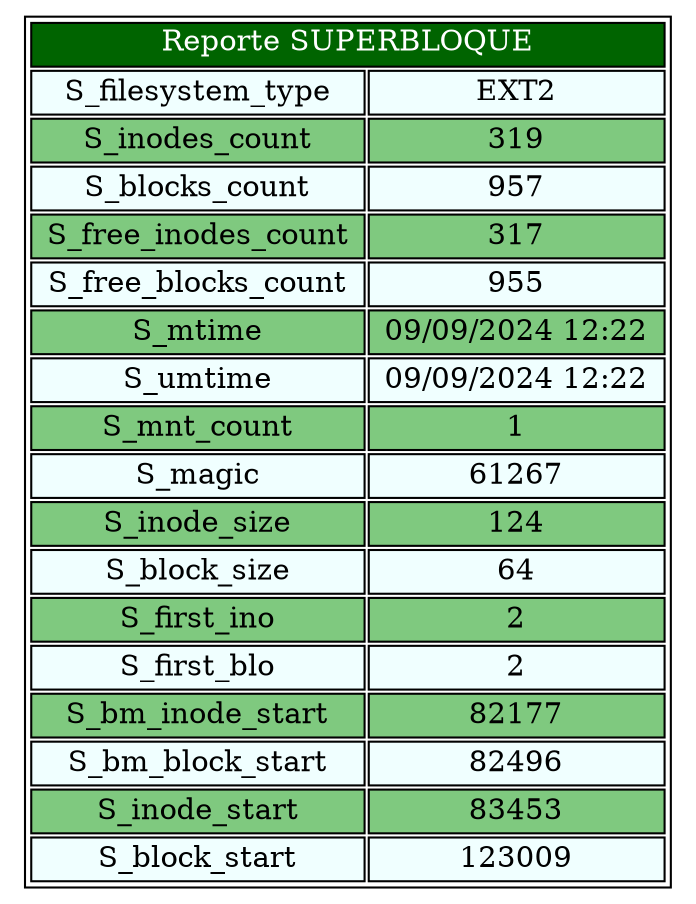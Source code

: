 digraph { 
node [ shape=none ] 
TablaReportNodo [ label = < <table border="1"> 
 <tr>
  <td bgcolor='darkgreen' COLSPAN="2"> <font color='white'> Reporte SUPERBLOQUE </font> </td> 
 </tr> 
 <tr>
  <td bgcolor='Azure'> S_filesystem_type </td> 
  <td bgcolor='Azure'> EXT2 </td> 
 </tr> 
 <tr>
  <td bgcolor='#7FC97F'> S_inodes_count </td> 
  <td bgcolor='#7FC97F'> 319 </td> 
 </tr> 
 <tr>
  <td bgcolor='Azure'> S_blocks_count </td> 
  <td bgcolor='Azure'> 957 </td> 
 </tr> 
 <tr>
  <td bgcolor='#7FC97F'> S_free_inodes_count </td> 
  <td bgcolor='#7FC97F'> 317 </td> 
 </tr> 
 <tr>
  <td bgcolor='Azure'> S_free_blocks_count </td> 
  <td bgcolor='Azure'> 955 </td> 
 </tr> 
 <tr>
  <td bgcolor='#7FC97F'> S_mtime </td> 
  <td bgcolor='#7FC97F'> 09/09/2024 12:22 </td> 
 </tr> 
 <tr>
  <td bgcolor='Azure'> S_umtime </td> 
  <td bgcolor='Azure'> 09/09/2024 12:22 </td> 
 </tr> 
 <tr>
  <td bgcolor='#7FC97F'> S_mnt_count </td> 
  <td bgcolor='#7FC97F'> 1 </td> 
 </tr> 
 <tr>
  <td bgcolor='Azure'> S_magic </td> 
  <td bgcolor='Azure'> 61267 </td> 
 </tr> 
 <tr>
  <td bgcolor='#7FC97F'> S_inode_size </td> 
  <td bgcolor='#7FC97F'> 124 </td> 
 </tr> 
 <tr>
  <td bgcolor='Azure'> S_block_size </td> 
  <td bgcolor='Azure'> 64 </td> 
 </tr> 
 <tr>
  <td bgcolor='#7FC97F'> S_first_ino </td> 
  <td bgcolor='#7FC97F'> 2 </td> 
 </tr> 
 <tr>
  <td bgcolor='Azure'> S_first_blo </td> 
  <td bgcolor='Azure'> 2 </td> 
 </tr> 
 <tr>
  <td bgcolor='#7FC97F'> S_bm_inode_start </td> 
  <td bgcolor='#7FC97F'> 82177 </td> 
 </tr> 
 <tr>
  <td bgcolor='Azure'> S_bm_block_start </td> 
  <td bgcolor='Azure'> 82496 </td> 
 </tr> 
 <tr>
  <td bgcolor='#7FC97F'> S_inode_start </td> 
  <td bgcolor='#7FC97F'> 83453 </td> 
 </tr> 
 <tr>
  <td bgcolor='Azure'> S_block_start </td> 
  <td bgcolor='Azure'> 123009 </td> 
 </tr> 
</table> > ]
}